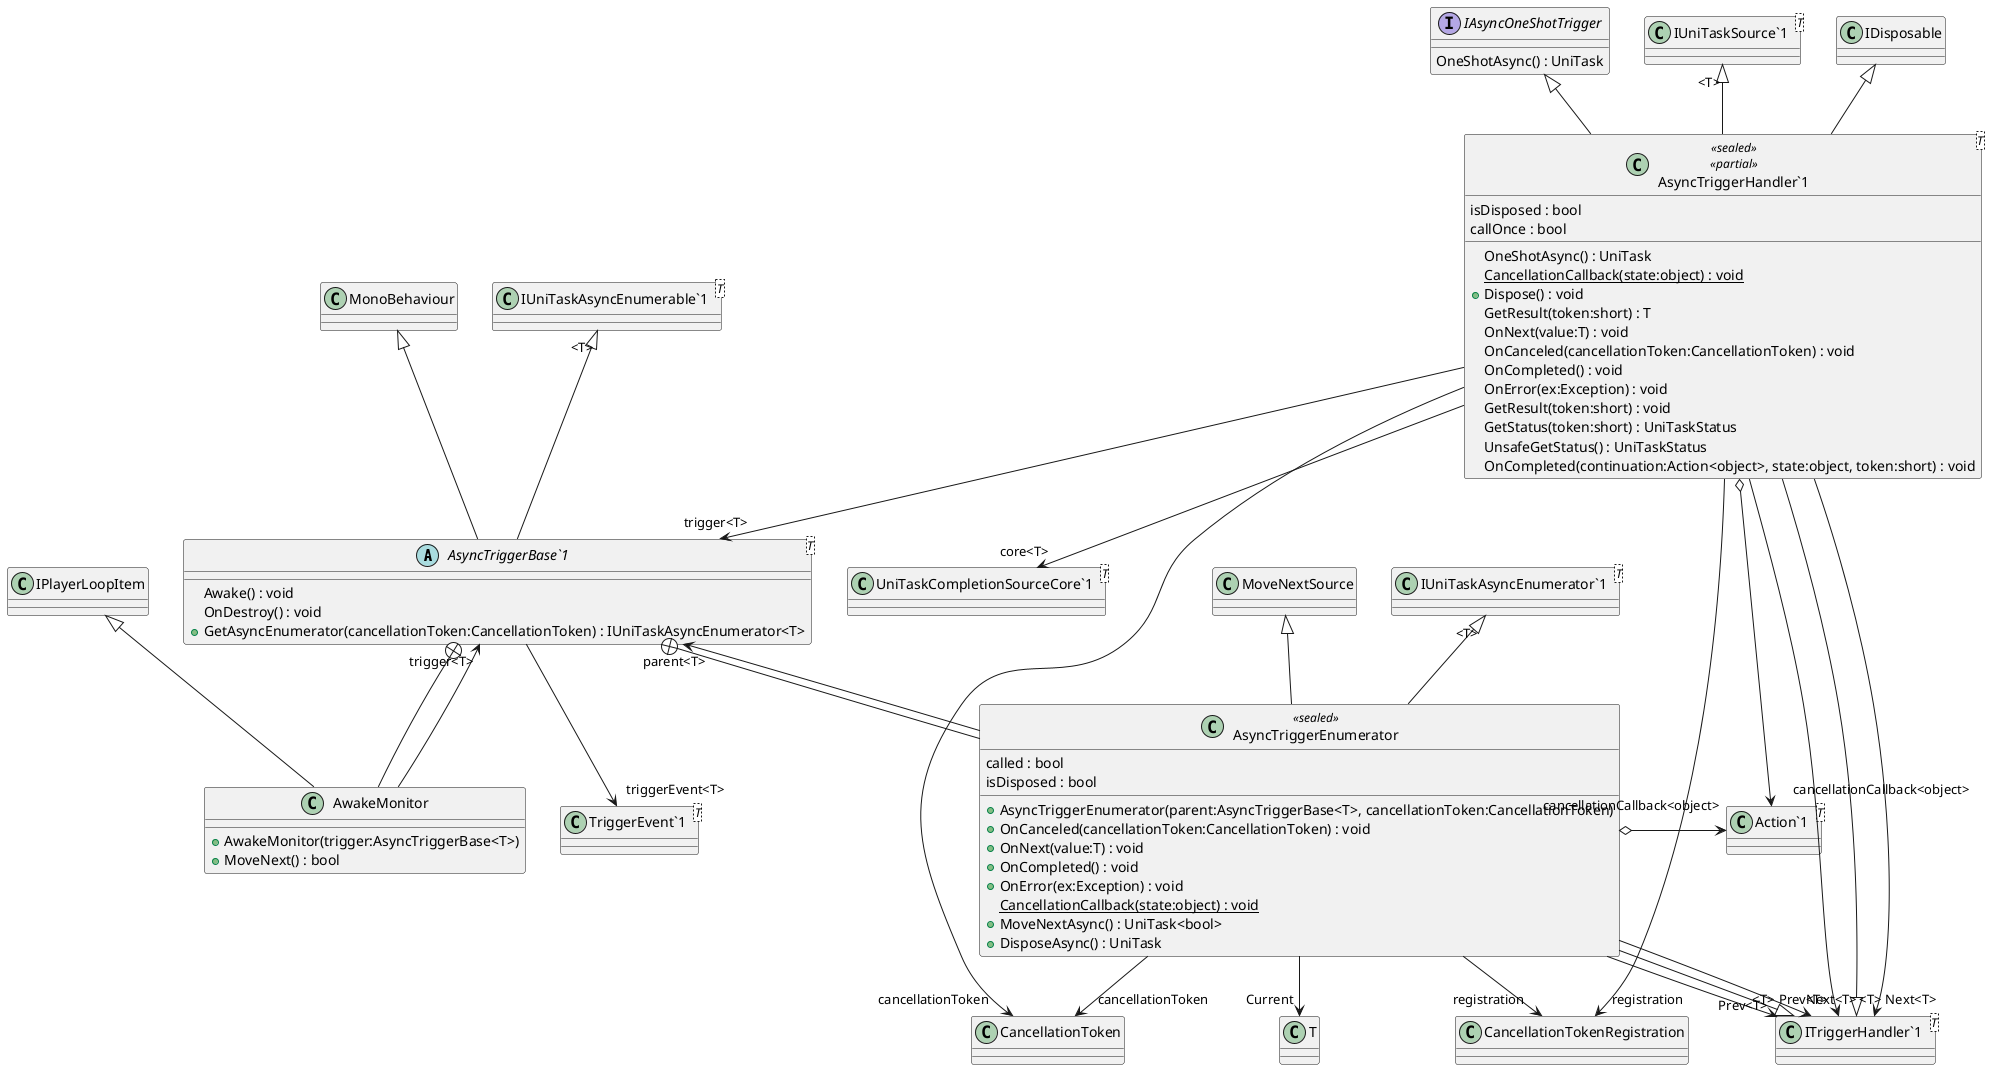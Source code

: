 @startuml
abstract class "AsyncTriggerBase`1"<T> {
    Awake() : void
    OnDestroy() : void
    + GetAsyncEnumerator(cancellationToken:CancellationToken) : IUniTaskAsyncEnumerator<T>
}
interface IAsyncOneShotTrigger {
    OneShotAsync() : UniTask
}
class "AsyncTriggerHandler`1"<T> <<partial>> {
    OneShotAsync() : UniTask
}
class "AsyncTriggerHandler`1"<T> <<sealed>> <<partial>> {
    isDisposed : bool
    callOnce : bool
    {static} CancellationCallback(state:object) : void
    + Dispose() : void
    GetResult(token:short) : T
    OnNext(value:T) : void
    OnCanceled(cancellationToken:CancellationToken) : void
    OnCompleted() : void
    OnError(ex:Exception) : void
    GetResult(token:short) : void
    GetStatus(token:short) : UniTaskStatus
    UnsafeGetStatus() : UniTaskStatus
    OnCompleted(continuation:Action<object>, state:object, token:short) : void
}
class "IUniTaskAsyncEnumerable`1"<T> {
}
class "TriggerEvent`1"<T> {
}
class AsyncTriggerEnumerator <<sealed>> {
    called : bool
    isDisposed : bool
    + AsyncTriggerEnumerator(parent:AsyncTriggerBase<T>, cancellationToken:CancellationToken)
    + OnCanceled(cancellationToken:CancellationToken) : void
    + OnNext(value:T) : void
    + OnCompleted() : void
    + OnError(ex:Exception) : void
    {static} CancellationCallback(state:object) : void
    + MoveNextAsync() : UniTask<bool>
    + DisposeAsync() : UniTask
}
class AwakeMonitor {
    + AwakeMonitor(trigger:AsyncTriggerBase<T>)
    + MoveNext() : bool
}
class "IUniTaskSource`1"<T> {
}
class "ITriggerHandler`1"<T> {
}
class "Action`1"<T> {
}
class "UniTaskCompletionSourceCore`1"<T> {
}
class "IUniTaskAsyncEnumerator`1"<T> {
}
MonoBehaviour <|-- "AsyncTriggerBase`1"
"IUniTaskAsyncEnumerable`1" "<T>" <|-- "AsyncTriggerBase`1"
"AsyncTriggerBase`1" --> "triggerEvent<T>" "TriggerEvent`1"
IAsyncOneShotTrigger <|-- "AsyncTriggerHandler`1"
"IUniTaskSource`1" "<T>" <|-- "AsyncTriggerHandler`1"
"ITriggerHandler`1" "<T>" <|-- "AsyncTriggerHandler`1"
IDisposable <|-- "AsyncTriggerHandler`1"
"AsyncTriggerHandler`1" o-> "cancellationCallback<object>" "Action`1"
"AsyncTriggerHandler`1" --> "trigger<T>" "AsyncTriggerBase`1"
"AsyncTriggerHandler`1" --> "cancellationToken" CancellationToken
"AsyncTriggerHandler`1" --> "registration" CancellationTokenRegistration
"AsyncTriggerHandler`1" --> "core<T>" "UniTaskCompletionSourceCore`1"
"AsyncTriggerHandler`1" --> "Prev<T>" "ITriggerHandler`1"
"AsyncTriggerHandler`1" --> "Next<T>" "ITriggerHandler`1"
"AsyncTriggerBase`1" +-- AsyncTriggerEnumerator
MoveNextSource <|-- AsyncTriggerEnumerator
"IUniTaskAsyncEnumerator`1" "<T>" <|-- AsyncTriggerEnumerator
"ITriggerHandler`1" "<T>" <|-- AsyncTriggerEnumerator
AsyncTriggerEnumerator o-> "cancellationCallback<object>" "Action`1"
AsyncTriggerEnumerator --> "parent<T>" "AsyncTriggerBase`1"
AsyncTriggerEnumerator --> "cancellationToken" CancellationToken
AsyncTriggerEnumerator --> "registration" CancellationTokenRegistration
AsyncTriggerEnumerator --> "Current" T
AsyncTriggerEnumerator --> "Prev<T>" "ITriggerHandler`1"
AsyncTriggerEnumerator --> "Next<T>" "ITriggerHandler`1"
"AsyncTriggerBase`1" +-- AwakeMonitor
IPlayerLoopItem <|-- AwakeMonitor
AwakeMonitor --> "trigger<T>" "AsyncTriggerBase`1"
@enduml
